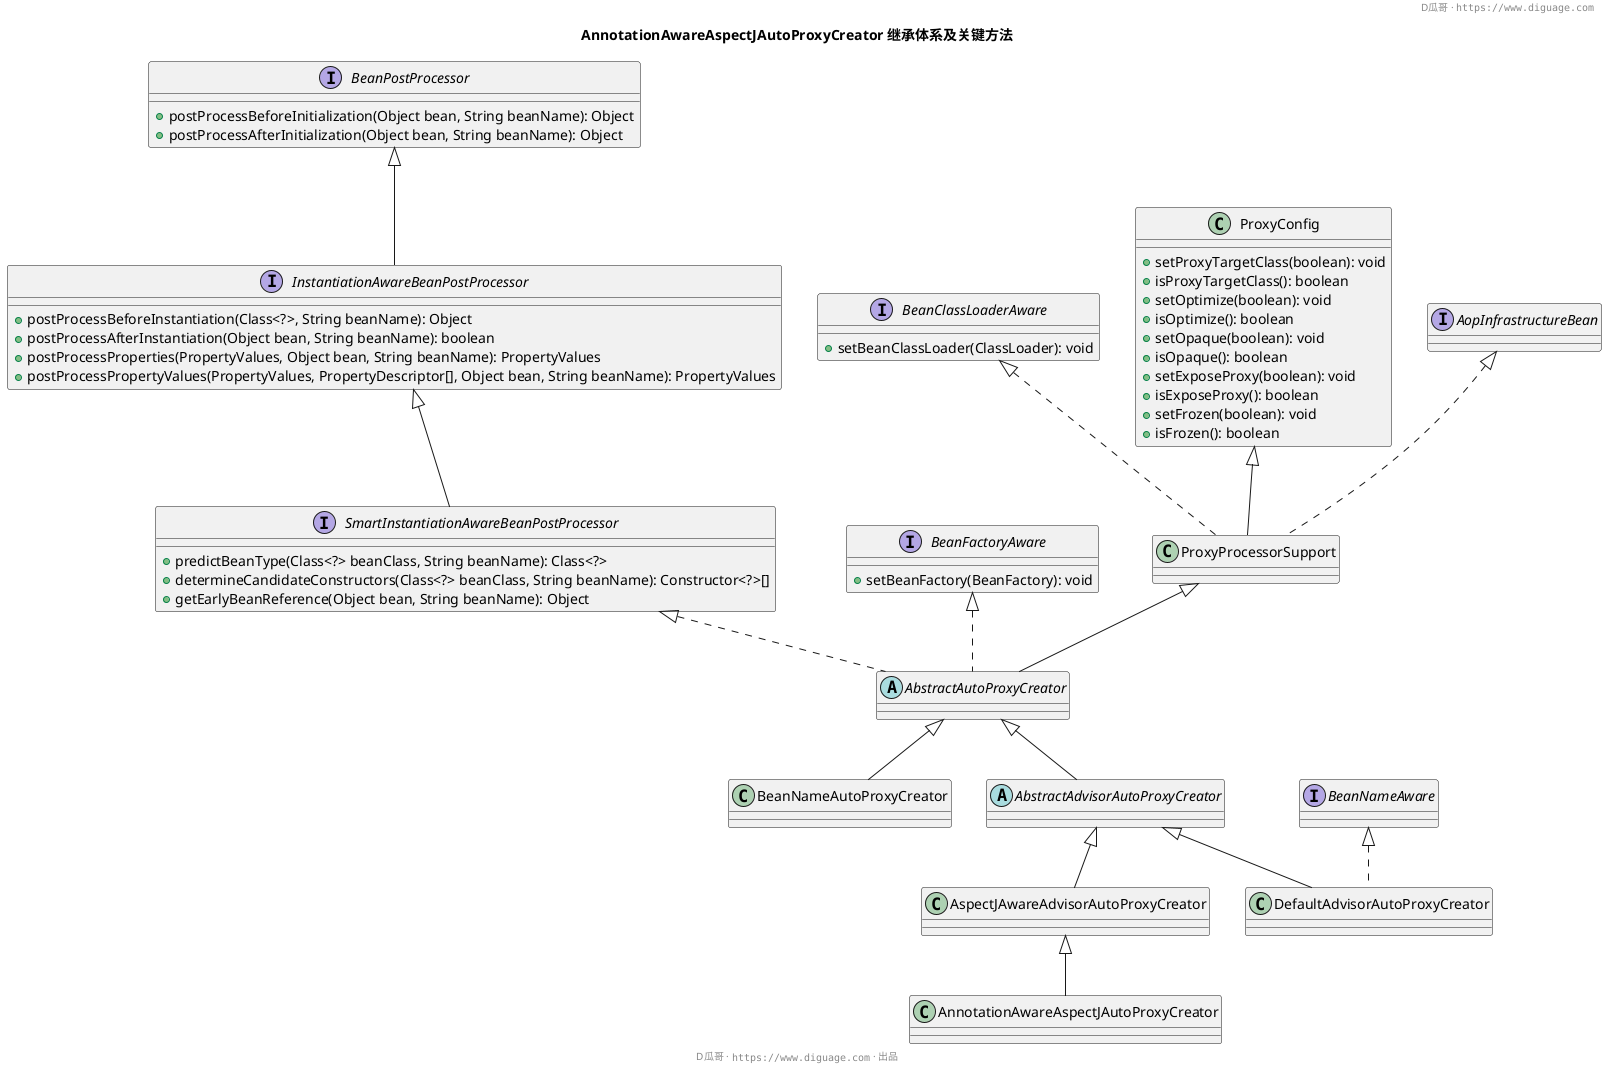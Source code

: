 @startuml
header D瓜哥 · ""https://www.diguage.com""

title **AnnotationAwareAspectJAutoProxyCreator 继承体系及关键方法**

interface BeanPostProcessor {
  + postProcessBeforeInitialization(Object bean, String beanName): Object
  + postProcessAfterInitialization(Object bean, String beanName): Object
}

interface InstantiationAwareBeanPostProcessor extends BeanPostProcessor {
  + postProcessBeforeInstantiation(Class<?>, String beanName): Object
  + postProcessAfterInstantiation(Object bean, String beanName): boolean
  + postProcessProperties(PropertyValues, Object bean, String beanName): PropertyValues
  + postProcessPropertyValues(PropertyValues, PropertyDescriptor[], Object bean, String beanName): PropertyValues
}

interface BeanFactoryAware {
  + setBeanFactory(BeanFactory): void
}
interface BeanClassLoaderAware {
  + setBeanClassLoader(ClassLoader): void
}

interface SmartInstantiationAwareBeanPostProcessor extends InstantiationAwareBeanPostProcessor {
  + predictBeanType(Class<?> beanClass, String beanName): Class<?>
  + determineCandidateConstructors(Class<?> beanClass, String beanName): Constructor<?>[]
  + getEarlyBeanReference(Object bean, String beanName): Object
}

class ProxyConfig {
  + setProxyTargetClass(boolean): void
  + isProxyTargetClass(): boolean
  + setOptimize(boolean): void
  + isOptimize(): boolean
  + setOpaque(boolean): void
  + isOpaque(): boolean
  + setExposeProxy(boolean): void
  + isExposeProxy(): boolean
  + setFrozen(boolean): void
  + isFrozen(): boolean
}

class ProxyProcessorSupport extends ProxyConfig implements BeanClassLoaderAware, AopInfrastructureBean

abstract class AbstractAutoProxyCreator extends ProxyProcessorSupport implements SmartInstantiationAwareBeanPostProcessor, BeanFactoryAware

class BeanNameAutoProxyCreator extends AbstractAutoProxyCreator

abstract class AbstractAdvisorAutoProxyCreator extends AbstractAutoProxyCreator

class AspectJAwareAdvisorAutoProxyCreator extends AbstractAdvisorAutoProxyCreator

class AnnotationAwareAspectJAutoProxyCreator extends AspectJAwareAdvisorAutoProxyCreator

class DefaultAdvisorAutoProxyCreator extends AbstractAdvisorAutoProxyCreator implements BeanNameAware

footer D瓜哥 · ""https://www.diguage.com"" · 出品
@enduml